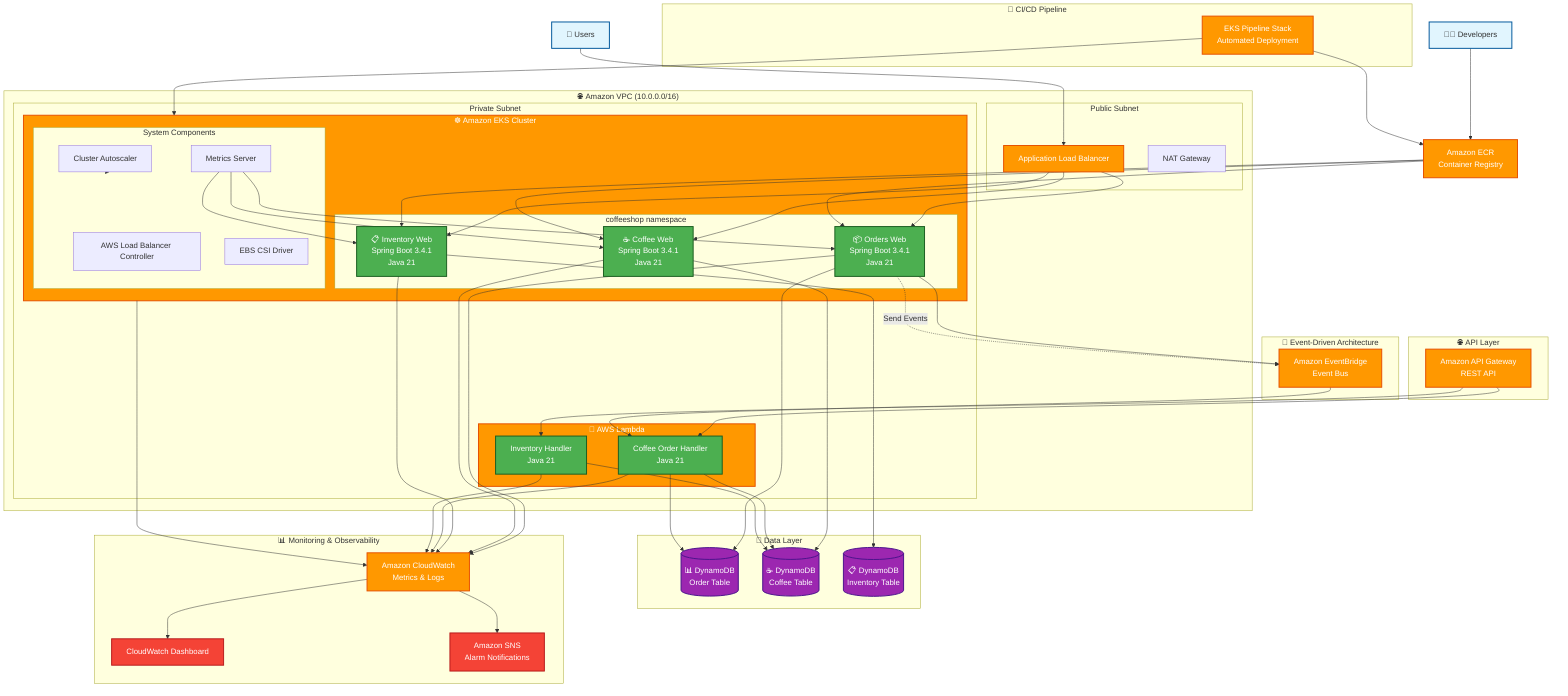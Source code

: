 graph TB
    %% External Users and Systems
    User[👤 Users] --> ALB[Application Load Balancer]
    Developer[👨‍💻 Developers] --> ECR[Amazon ECR<br/>Container Registry]
    
    %% Network Layer
    subgraph VPC["🌐 Amazon VPC (10.0.0.0/16)"]
        subgraph PublicSubnet["Public Subnet"]
            ALB
            NAT[NAT Gateway]
        end
        
        subgraph PrivateSubnet["Private Subnet"]
            %% EKS Cluster
            subgraph EKS["☸️ Amazon EKS Cluster"]
                subgraph Namespace["coffeeshop namespace"]
                    OrdersPod[📦 Orders Web<br/>Spring Boot 3.4.1<br/>Java 21]
                    CoffeePod[☕ Coffee Web<br/>Spring Boot 3.4.1<br/>Java 21]
                    InventoryPod[📋 Inventory Web<br/>Spring Boot 3.4.1<br/>Java 21]
                end
                
                subgraph SystemPods["System Components"]
                    ALBController[AWS Load Balancer Controller]
                    ClusterAutoscaler[Cluster Autoscaler]
                    MetricsServer[Metrics Server]
                    EBSCSIDriver[EBS CSI Driver]
                end
            end
            
            %% Lambda Functions
            subgraph Lambda["🔧 AWS Lambda"]
                CoffeeOrderHandler[Coffee Order Handler<br/>Java 21]
                InventoryHandler[Inventory Handler<br/>Java 21]
            end
        end
    end
    
    %% Data Layer
    subgraph DataLayer["💾 Data Layer"]
        DynamoOrder[(📊 DynamoDB<br/>Order Table)]
        DynamoCoffee[(☕ DynamoDB<br/>Coffee Table)]
        DynamoInventory[(📋 DynamoDB<br/>Inventory Table)]
    end
    
    %% Event-Driven Architecture
    subgraph EventDriven["📡 Event-Driven Architecture"]
        EventBridge[Amazon EventBridge<br/>Event Bus]
    end
    
    %% API Gateway
    subgraph APILayer["🌐 API Layer"]
        APIGateway[Amazon API Gateway<br/>REST API]
    end
    
    %% Monitoring and Observability
    subgraph Monitoring["📊 Monitoring & Observability"]
        CloudWatch[Amazon CloudWatch<br/>Metrics & Logs]
        Dashboard[CloudWatch Dashboard]
        SNS[Amazon SNS<br/>Alarm Notifications]
    end
    
    %% CI/CD Pipeline
    subgraph CICD["🚀 CI/CD Pipeline"]
        Pipeline[EKS Pipeline Stack<br/>Automated Deployment]
    end
    
    %% Connections
    ALB --> OrdersPod
    ALB --> CoffeePod
    ALB --> InventoryPod
    
    %% Microservices to Data
    OrdersPod --> DynamoOrder
    OrdersPod --> EventBridge
    CoffeePod --> DynamoCoffee
    InventoryPod --> DynamoInventory
    
    %% Lambda connections
    APIGateway --> CoffeeOrderHandler
    APIGateway --> InventoryHandler
    CoffeeOrderHandler --> DynamoOrder
    CoffeeOrderHandler --> DynamoCoffee
    InventoryHandler --> DynamoCoffee
    
    %% Event-driven flow
    EventBridge --> CoffeeOrderHandler
    OrdersPod -.->|Send Events| EventBridge
    
    %% ECR to EKS
    ECR --> OrdersPod
    ECR --> CoffeePod
    ECR --> InventoryPod
    
    %% Monitoring connections
    OrdersPod --> CloudWatch
    CoffeePod --> CloudWatch
    InventoryPod --> CloudWatch
    CoffeeOrderHandler --> CloudWatch
    InventoryHandler --> CloudWatch
    EKS --> CloudWatch
    CloudWatch --> Dashboard
    CloudWatch --> SNS
    
    %% CI/CD
    Pipeline --> ECR
    Pipeline --> EKS
    
    %% Auto-scaling
    MetricsServer --> OrdersPod
    MetricsServer --> CoffeePod
    MetricsServer --> InventoryPod
    ClusterAutoscaler --> EKS
    
    %% Styling
    classDef userClass fill:#e1f5fe,stroke:#01579b,stroke-width:2px
    classDef awsService fill:#ff9800,stroke:#e65100,stroke-width:2px,color:#fff
    classDef microservice fill:#4caf50,stroke:#1b5e20,stroke-width:2px,color:#fff
    classDef database fill:#9c27b0,stroke:#4a148c,stroke-width:2px,color:#fff
    classDef monitoring fill:#f44336,stroke:#b71c1c,stroke-width:2px,color:#fff
    
    class User,Developer userClass
    class ALB,ECR,EKS,Lambda,EventBridge,APIGateway,CloudWatch,SNS,Pipeline awsService
    class OrdersPod,CoffeePod,InventoryPod,CoffeeOrderHandler,InventoryHandler microservice
    class DynamoOrder,DynamoCoffee,DynamoInventory database
    class Dashboard,SNS monitoring